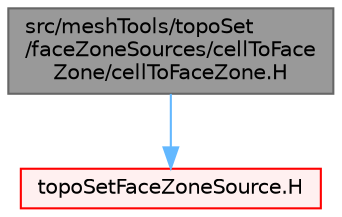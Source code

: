 digraph "src/meshTools/topoSet/faceZoneSources/cellToFaceZone/cellToFaceZone.H"
{
 // LATEX_PDF_SIZE
  bgcolor="transparent";
  edge [fontname=Helvetica,fontsize=10,labelfontname=Helvetica,labelfontsize=10];
  node [fontname=Helvetica,fontsize=10,shape=box,height=0.2,width=0.4];
  Node1 [id="Node000001",label="src/meshTools/topoSet\l/faceZoneSources/cellToFace\lZone/cellToFaceZone.H",height=0.2,width=0.4,color="gray40", fillcolor="grey60", style="filled", fontcolor="black",tooltip=" "];
  Node1 -> Node2 [id="edge1_Node000001_Node000002",color="steelblue1",style="solid",tooltip=" "];
  Node2 [id="Node000002",label="topoSetFaceZoneSource.H",height=0.2,width=0.4,color="red", fillcolor="#FFF0F0", style="filled",URL="$topoSetFaceZoneSource_8H.html",tooltip=" "];
}
